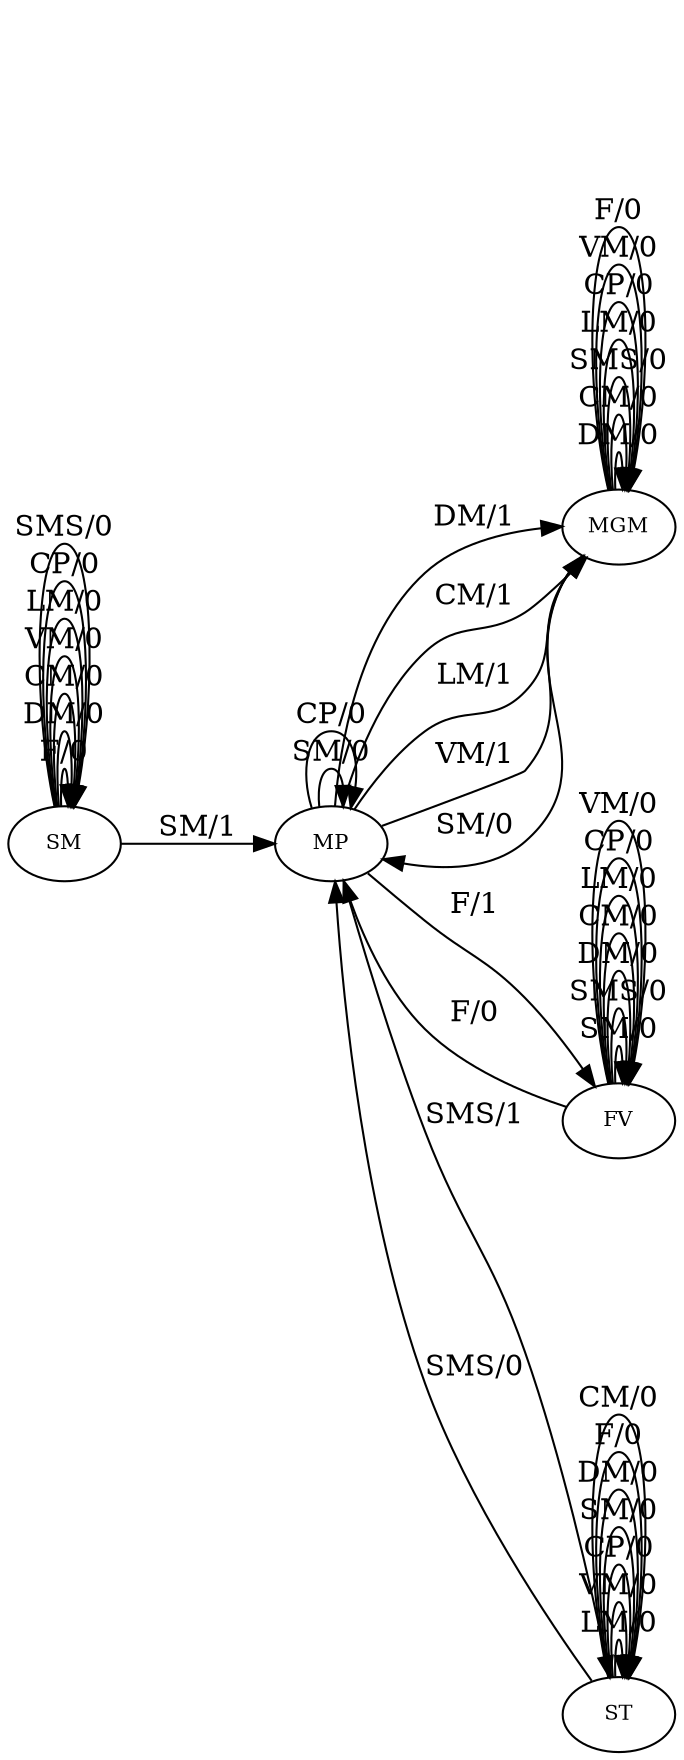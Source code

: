 digraph MefGraph{
	node [fontsize="10"]

                  	rankdir=LR
	0 [label="SM"]
	1 [label="MP"]
	2 [label="MGM"]
	3 [label="FV"]
	4 [label="ST"]

	4 -> 4 [label="LM/0"]
	3 -> 3 [label="SM/0"]
	1 -> 1 [label="SM/0"]
	4 -> 4 [label="VM/0"]
	3 -> 3 [label="SMS/0"]
	2 -> 2 [label="DM/0"]
	0 -> 0 [label="F/0"]
	4 -> 4 [label="CP/0"]
	2 -> 2 [label="CM/0"]
	0 -> 0 [label="DM/0"]
	4 -> 4 [label="SM/0"]
	3 -> 3 [label="DM/0"]
	2 -> 2 [label="SMS/0"]
	2 -> 2 [label="LM/0"]
	0 -> 0 [label="CM/0"]
	3 -> 1 [label="F/0"]
	3 -> 3 [label="CM/0"]
	2 -> 2 [label="CP/0"]
	2 -> 2 [label="VM/0"]
	1 -> 2 [label="DM/1"]
	2 -> 2 [label="F/0"]
	1 -> 2 [label="CM/1"]
	0 -> 0 [label="VM/0"]
	0 -> 0 [label="LM/0"]
	3 -> 3 [label="LM/0"]
	1 -> 2 [label="LM/1"]
	0 -> 0 [label="CP/0"]
	3 -> 3 [label="CP/0"]
	3 -> 3 [label="VM/0"]
	2 -> 1 [label="SM/0"]
	1 -> 2 [label="VM/1"]
	4 -> 1 [label="SMS/0"]
	4 -> 4 [label="DM/0"]
	1 -> 4 [label="SMS/1"]
	1 -> 1 [label="CP/0"]
	0 -> 0 [label="SMS/0"]
	0 -> 1 [label="SM/1"]
	4 -> 4 [label="F/0"]
	4 -> 4 [label="CM/0"]
	1 -> 3 [label="F/1"]
}
